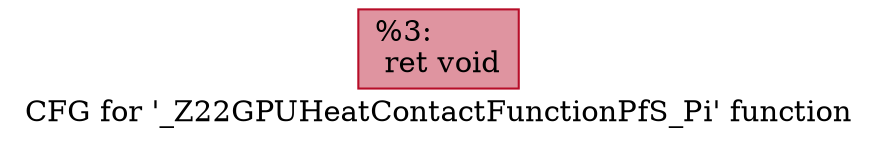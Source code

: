 digraph "CFG for '_Z22GPUHeatContactFunctionPfS_Pi' function" {
	label="CFG for '_Z22GPUHeatContactFunctionPfS_Pi' function";

	Node0x53ea920 [shape=record,color="#b70d28ff", style=filled, fillcolor="#b70d2870",label="{%3:\l  ret void\l}"];
}
